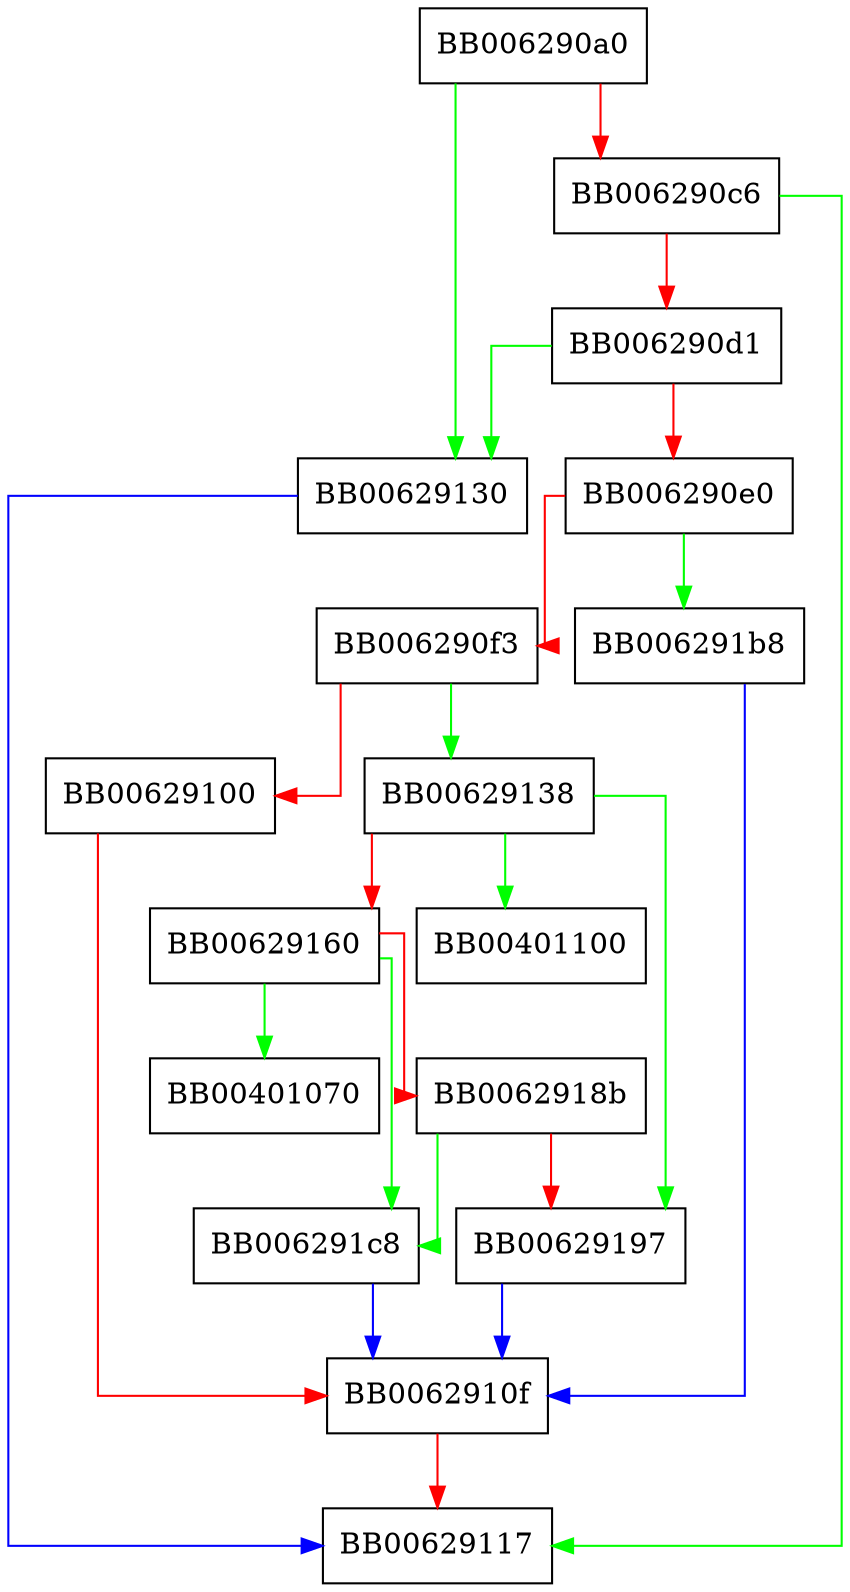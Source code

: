 digraph ossl_prop_defn_set {
  node [shape="box"];
  graph [splines=ortho];
  BB006290a0 -> BB00629130 [color="green"];
  BB006290a0 -> BB006290c6 [color="red"];
  BB006290c6 -> BB00629117 [color="green"];
  BB006290c6 -> BB006290d1 [color="red"];
  BB006290d1 -> BB00629130 [color="green"];
  BB006290d1 -> BB006290e0 [color="red"];
  BB006290e0 -> BB006291b8 [color="green"];
  BB006290e0 -> BB006290f3 [color="red"];
  BB006290f3 -> BB00629138 [color="green"];
  BB006290f3 -> BB00629100 [color="red"];
  BB00629100 -> BB0062910f [color="red"];
  BB0062910f -> BB00629117 [color="red"];
  BB00629130 -> BB00629117 [color="blue"];
  BB00629138 -> BB00401100 [color="green"];
  BB00629138 -> BB00629197 [color="green"];
  BB00629138 -> BB00629160 [color="red"];
  BB00629160 -> BB00401070 [color="green"];
  BB00629160 -> BB006291c8 [color="green"];
  BB00629160 -> BB0062918b [color="red"];
  BB0062918b -> BB006291c8 [color="green"];
  BB0062918b -> BB00629197 [color="red"];
  BB00629197 -> BB0062910f [color="blue"];
  BB006291b8 -> BB0062910f [color="blue"];
  BB006291c8 -> BB0062910f [color="blue"];
}